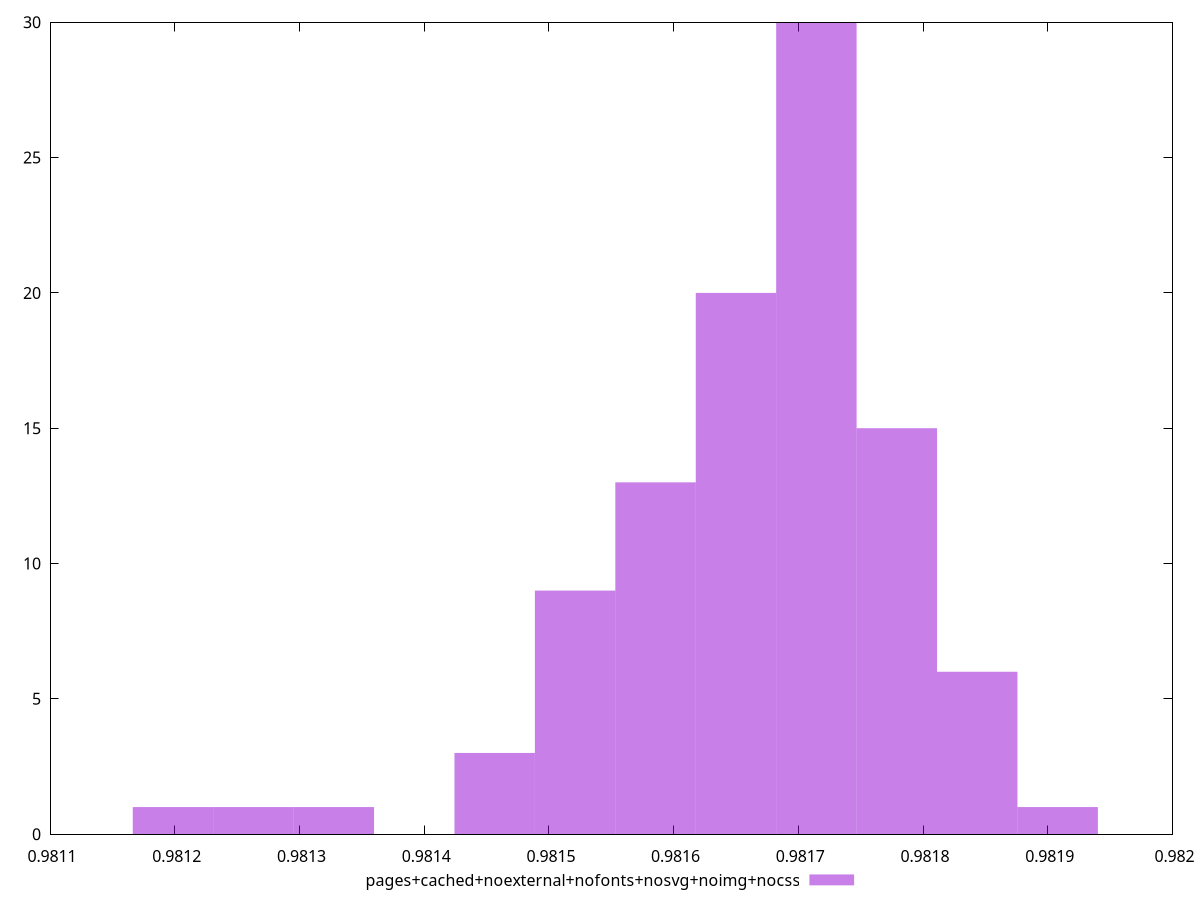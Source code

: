 $_pagesCachedNoexternalNofontsNosvgNoimgNocss <<EOF
0.9817144789033707 30
0.9816499942423812 20
0.9815210249204023 9
0.9817789635643601 15
0.9815855095813918 13
0.981327570937434 1
0.981198601615455 1
0.9818434482253495 6
0.9814565402594129 3
0.981907932886339 1
0.9812630862764445 1
EOF
set key outside below
set terminal pngcairo
set output "report_00006_2020-11-02T20-21-41.718Z/first-contentful-paint/pages+cached+noexternal+nofonts+nosvg+noimg+nocss//hist.png"
set yrange [0:30]
set boxwidth 0.00006448466098944894
set style fill transparent solid 0.5 noborder
plot $_pagesCachedNoexternalNofontsNosvgNoimgNocss title "pages+cached+noexternal+nofonts+nosvg+noimg+nocss" with boxes ,